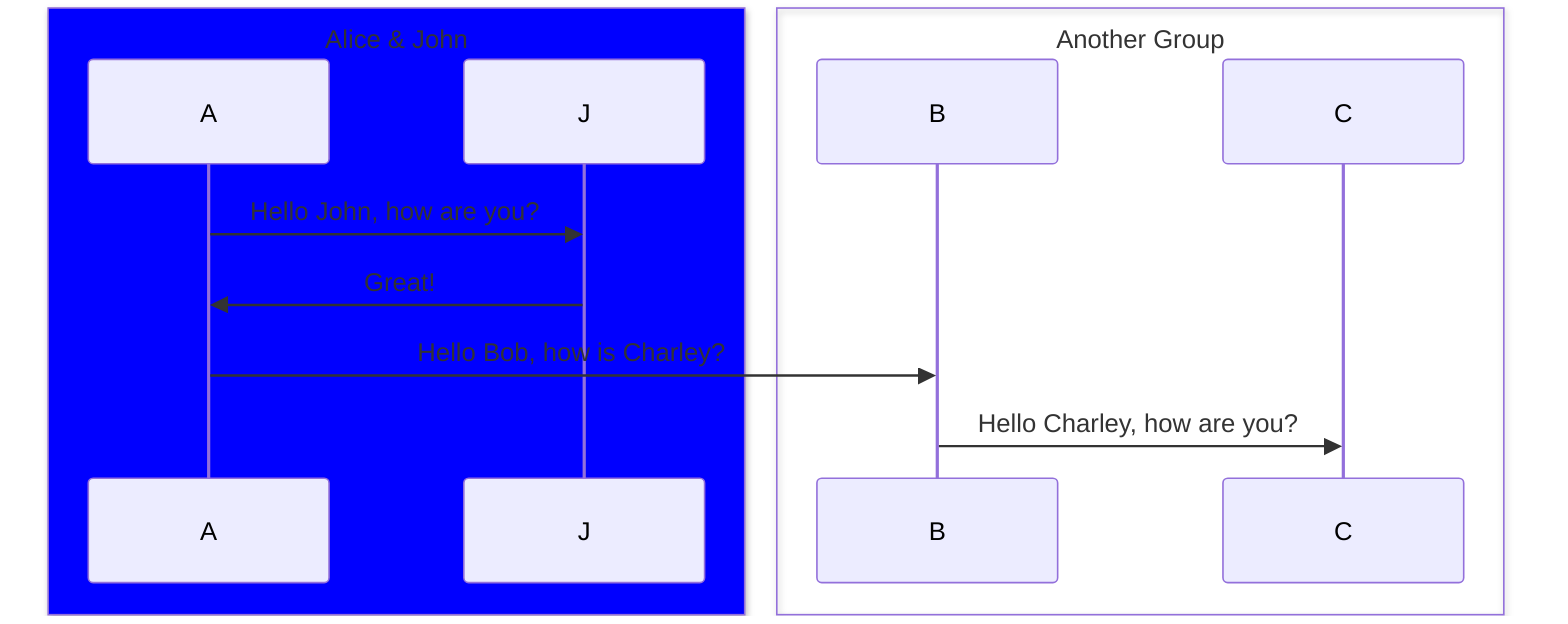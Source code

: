 %% Sequence Diagram
sequenceDiagram
        box Blue Alice & John
        participant A
        participant J
        end
        box Another Group
        participant B
        participant C
        end
        A->>J: Hello John, how are you?
        J->>A: Great!
        A->>B: Hello Bob, how is Charley?
        B->>C: Hello Charley, how are you?